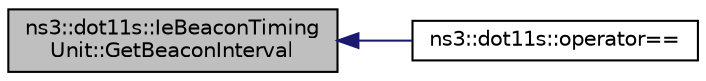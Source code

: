 digraph "ns3::dot11s::IeBeaconTimingUnit::GetBeaconInterval"
{
  edge [fontname="Helvetica",fontsize="10",labelfontname="Helvetica",labelfontsize="10"];
  node [fontname="Helvetica",fontsize="10",shape=record];
  rankdir="LR";
  Node1 [label="ns3::dot11s::IeBeaconTiming\lUnit::GetBeaconInterval",height=0.2,width=0.4,color="black", fillcolor="grey75", style="filled", fontcolor="black"];
  Node1 -> Node2 [dir="back",color="midnightblue",fontsize="10",style="solid"];
  Node2 [label="ns3::dot11s::operator==",height=0.2,width=0.4,color="black", fillcolor="white", style="filled",URL="$dc/d88/namespacens3_1_1dot11s.html#aea4d921c21dfcbe118a0025929c97465"];
}
